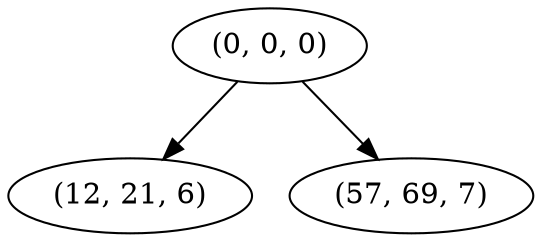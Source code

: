 digraph tree {
    "(0, 0, 0)";
    "(12, 21, 6)";
    "(57, 69, 7)";
    "(0, 0, 0)" -> "(12, 21, 6)";
    "(0, 0, 0)" -> "(57, 69, 7)";
}
